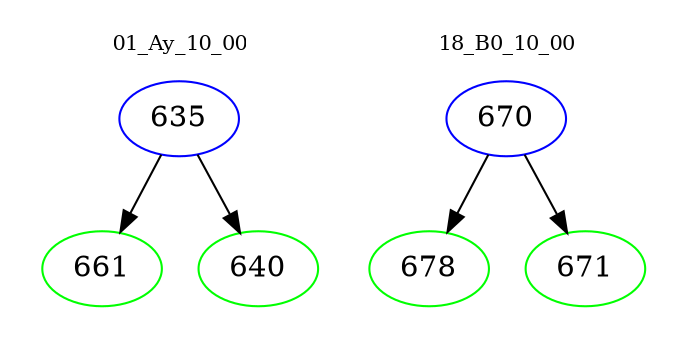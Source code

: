 digraph{
subgraph cluster_0 {
color = white
label = "01_Ay_10_00";
fontsize=10;
T0_635 [label="635", color="blue"]
T0_635 -> T0_661 [color="black"]
T0_661 [label="661", color="green"]
T0_635 -> T0_640 [color="black"]
T0_640 [label="640", color="green"]
}
subgraph cluster_1 {
color = white
label = "18_B0_10_00";
fontsize=10;
T1_670 [label="670", color="blue"]
T1_670 -> T1_678 [color="black"]
T1_678 [label="678", color="green"]
T1_670 -> T1_671 [color="black"]
T1_671 [label="671", color="green"]
}
}
